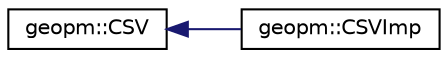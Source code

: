 digraph "Graphical Class Hierarchy"
{
 // LATEX_PDF_SIZE
  edge [fontname="Helvetica",fontsize="10",labelfontname="Helvetica",labelfontsize="10"];
  node [fontname="Helvetica",fontsize="10",shape=record];
  rankdir="LR";
  Node0 [label="geopm::CSV",height=0.2,width=0.4,color="black", fillcolor="white", style="filled",URL="$classgeopm_1_1_c_s_v.html",tooltip="CSV class provides the GEOPM interface for creation of character separated value tabular data files...."];
  Node0 -> Node1 [dir="back",color="midnightblue",fontsize="10",style="solid",fontname="Helvetica"];
  Node1 [label="geopm::CSVImp",height=0.2,width=0.4,color="black", fillcolor="white", style="filled",URL="$classgeopm_1_1_c_s_v_imp.html",tooltip=" "];
}
